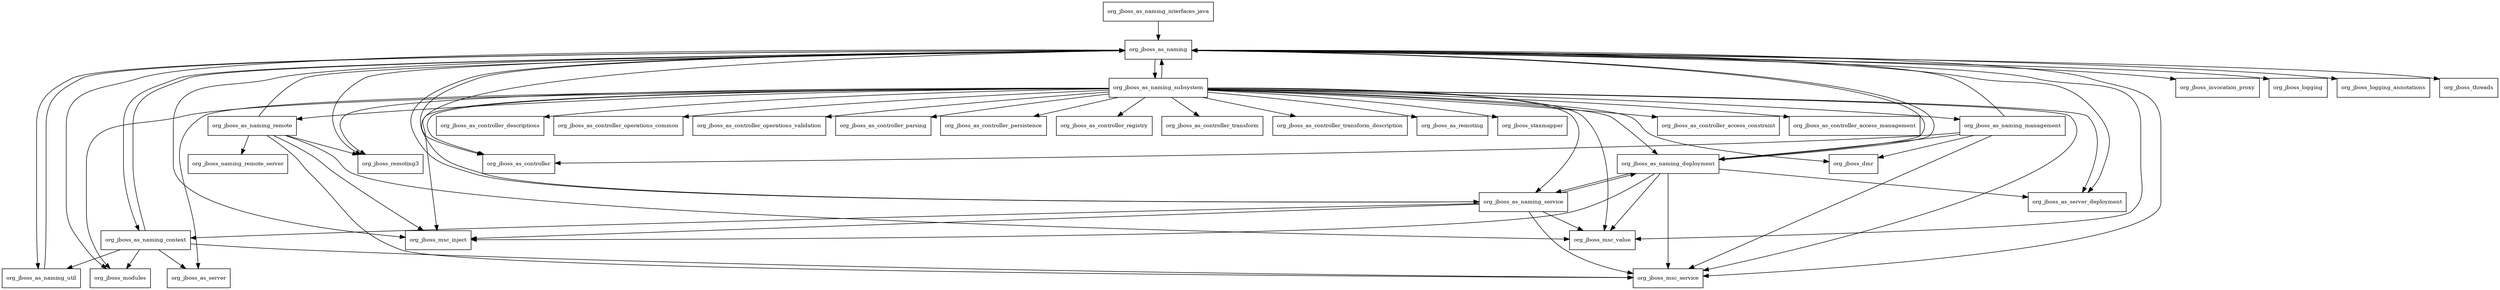 digraph jboss_as_naming_7_4_0_Final_redhat_19_package_dependencies {
  node [shape = box, fontsize=10.0];
  org_jboss_as_naming -> org_jboss_as_controller;
  org_jboss_as_naming -> org_jboss_as_naming_context;
  org_jboss_as_naming -> org_jboss_as_naming_deployment;
  org_jboss_as_naming -> org_jboss_as_naming_service;
  org_jboss_as_naming -> org_jboss_as_naming_subsystem;
  org_jboss_as_naming -> org_jboss_as_naming_util;
  org_jboss_as_naming -> org_jboss_as_server_deployment;
  org_jboss_as_naming -> org_jboss_invocation_proxy;
  org_jboss_as_naming -> org_jboss_logging;
  org_jboss_as_naming -> org_jboss_logging_annotations;
  org_jboss_as_naming -> org_jboss_modules;
  org_jboss_as_naming -> org_jboss_msc_inject;
  org_jboss_as_naming -> org_jboss_msc_service;
  org_jboss_as_naming -> org_jboss_msc_value;
  org_jboss_as_naming -> org_jboss_remoting3;
  org_jboss_as_naming -> org_jboss_threads;
  org_jboss_as_naming_context -> org_jboss_as_naming;
  org_jboss_as_naming_context -> org_jboss_as_naming_util;
  org_jboss_as_naming_context -> org_jboss_as_server;
  org_jboss_as_naming_context -> org_jboss_modules;
  org_jboss_as_naming_context -> org_jboss_msc_service;
  org_jboss_as_naming_deployment -> org_jboss_as_naming;
  org_jboss_as_naming_deployment -> org_jboss_as_naming_service;
  org_jboss_as_naming_deployment -> org_jboss_as_server_deployment;
  org_jboss_as_naming_deployment -> org_jboss_msc_inject;
  org_jboss_as_naming_deployment -> org_jboss_msc_service;
  org_jboss_as_naming_deployment -> org_jboss_msc_value;
  org_jboss_as_naming_interfaces_java -> org_jboss_as_naming;
  org_jboss_as_naming_management -> org_jboss_as_controller;
  org_jboss_as_naming_management -> org_jboss_as_naming;
  org_jboss_as_naming_management -> org_jboss_as_naming_deployment;
  org_jboss_as_naming_management -> org_jboss_dmr;
  org_jboss_as_naming_management -> org_jboss_msc_service;
  org_jboss_as_naming_remote -> org_jboss_as_naming;
  org_jboss_as_naming_remote -> org_jboss_msc_inject;
  org_jboss_as_naming_remote -> org_jboss_msc_service;
  org_jboss_as_naming_remote -> org_jboss_msc_value;
  org_jboss_as_naming_remote -> org_jboss_naming_remote_server;
  org_jboss_as_naming_remote -> org_jboss_remoting3;
  org_jboss_as_naming_service -> org_jboss_as_naming;
  org_jboss_as_naming_service -> org_jboss_as_naming_context;
  org_jboss_as_naming_service -> org_jboss_as_naming_deployment;
  org_jboss_as_naming_service -> org_jboss_msc_inject;
  org_jboss_as_naming_service -> org_jboss_msc_service;
  org_jboss_as_naming_service -> org_jboss_msc_value;
  org_jboss_as_naming_subsystem -> org_jboss_as_controller;
  org_jboss_as_naming_subsystem -> org_jboss_as_controller_access_constraint;
  org_jboss_as_naming_subsystem -> org_jboss_as_controller_access_management;
  org_jboss_as_naming_subsystem -> org_jboss_as_controller_descriptions;
  org_jboss_as_naming_subsystem -> org_jboss_as_controller_operations_common;
  org_jboss_as_naming_subsystem -> org_jboss_as_controller_operations_validation;
  org_jboss_as_naming_subsystem -> org_jboss_as_controller_parsing;
  org_jboss_as_naming_subsystem -> org_jboss_as_controller_persistence;
  org_jboss_as_naming_subsystem -> org_jboss_as_controller_registry;
  org_jboss_as_naming_subsystem -> org_jboss_as_controller_transform;
  org_jboss_as_naming_subsystem -> org_jboss_as_controller_transform_description;
  org_jboss_as_naming_subsystem -> org_jboss_as_naming;
  org_jboss_as_naming_subsystem -> org_jboss_as_naming_deployment;
  org_jboss_as_naming_subsystem -> org_jboss_as_naming_management;
  org_jboss_as_naming_subsystem -> org_jboss_as_naming_remote;
  org_jboss_as_naming_subsystem -> org_jboss_as_naming_service;
  org_jboss_as_naming_subsystem -> org_jboss_as_remoting;
  org_jboss_as_naming_subsystem -> org_jboss_as_server;
  org_jboss_as_naming_subsystem -> org_jboss_as_server_deployment;
  org_jboss_as_naming_subsystem -> org_jboss_dmr;
  org_jboss_as_naming_subsystem -> org_jboss_modules;
  org_jboss_as_naming_subsystem -> org_jboss_msc_inject;
  org_jboss_as_naming_subsystem -> org_jboss_msc_service;
  org_jboss_as_naming_subsystem -> org_jboss_msc_value;
  org_jboss_as_naming_subsystem -> org_jboss_remoting3;
  org_jboss_as_naming_subsystem -> org_jboss_staxmapper;
  org_jboss_as_naming_util -> org_jboss_as_naming;
}
